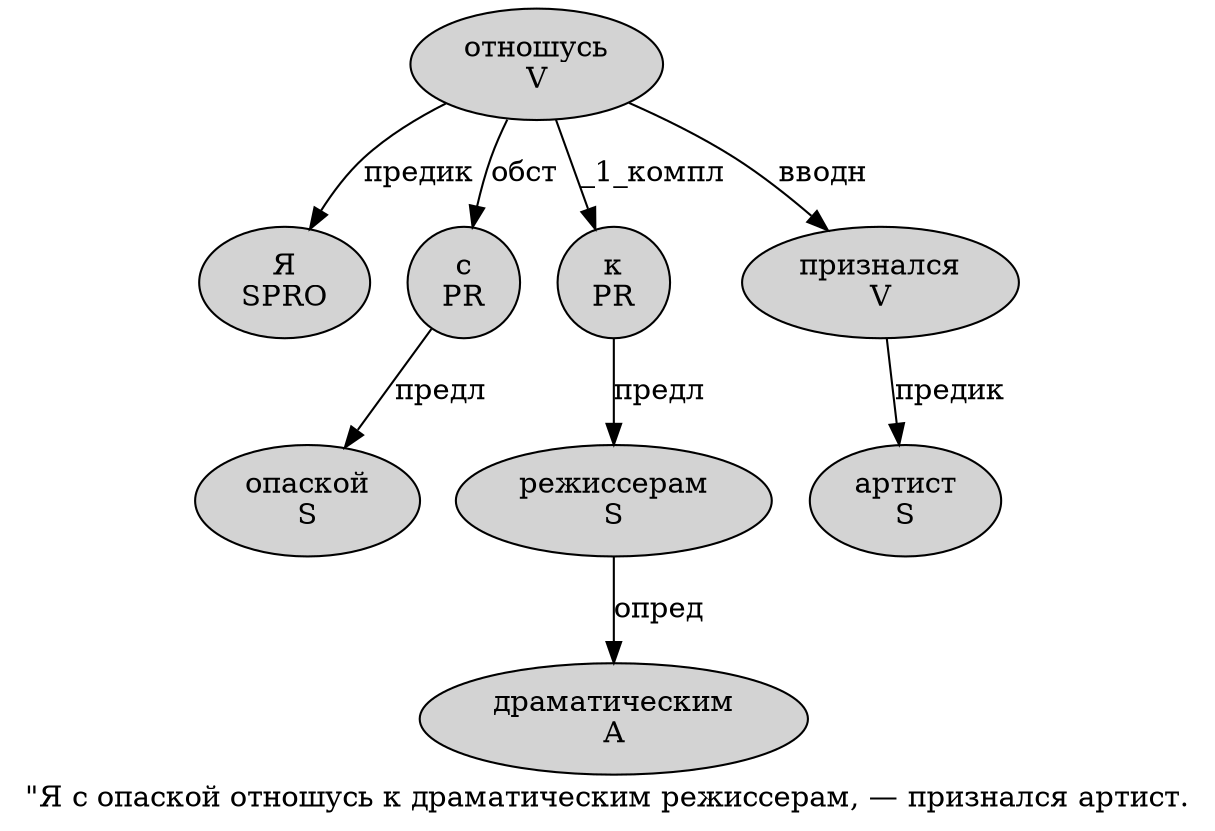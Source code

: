 digraph SENTENCE_856 {
	graph [label="\"Я с опаской отношусь к драматическим режиссерам, — признался артист."]
	node [style=filled]
		1 [label="Я
SPRO" color="" fillcolor=lightgray penwidth=1 shape=ellipse]
		2 [label="с
PR" color="" fillcolor=lightgray penwidth=1 shape=ellipse]
		3 [label="опаской
S" color="" fillcolor=lightgray penwidth=1 shape=ellipse]
		4 [label="отношусь
V" color="" fillcolor=lightgray penwidth=1 shape=ellipse]
		5 [label="к
PR" color="" fillcolor=lightgray penwidth=1 shape=ellipse]
		6 [label="драматическим
A" color="" fillcolor=lightgray penwidth=1 shape=ellipse]
		7 [label="режиссерам
S" color="" fillcolor=lightgray penwidth=1 shape=ellipse]
		10 [label="признался
V" color="" fillcolor=lightgray penwidth=1 shape=ellipse]
		11 [label="артист
S" color="" fillcolor=lightgray penwidth=1 shape=ellipse]
			7 -> 6 [label="опред"]
			5 -> 7 [label="предл"]
			10 -> 11 [label="предик"]
			2 -> 3 [label="предл"]
			4 -> 1 [label="предик"]
			4 -> 2 [label="обст"]
			4 -> 5 [label="_1_компл"]
			4 -> 10 [label="вводн"]
}